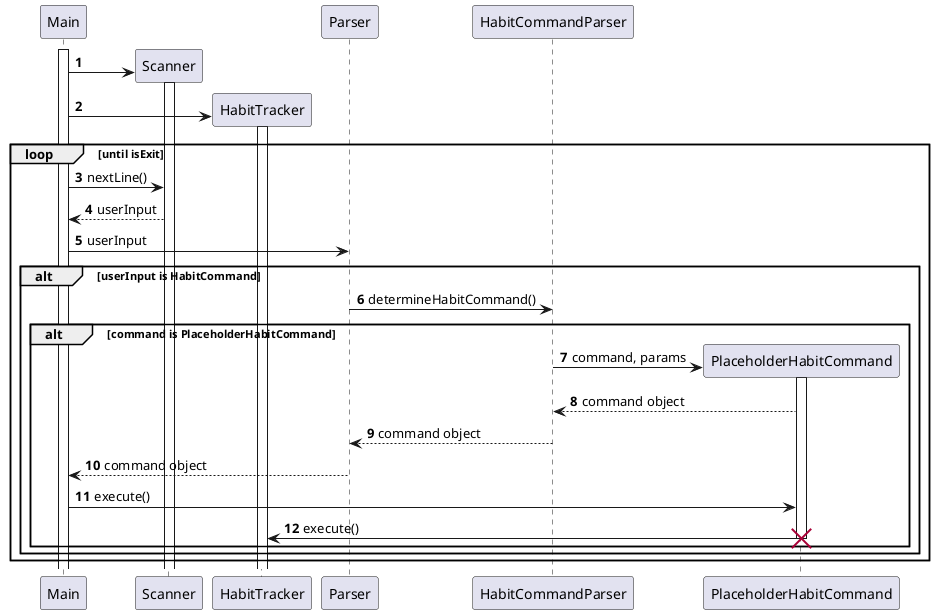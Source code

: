 @startuml
'https://plantuml.com/sequence-diagram

autonumber

participant Main
participant Scanner
participant HabitTracker
participant Parser
participant HabitCommandParser
participant PlaceholderHabitCommand

activate Main

create Scanner
Main -> Scanner
activate Scanner

create HabitTracker
Main -> HabitTracker
activate HabitTracker

loop until isExit
    Main -> Scanner: nextLine()
    Scanner --> Main: userInput
    Main -> Parser: userInput

    alt userInput is HabitCommand
        Parser -> HabitCommandParser: determineHabitCommand()
        alt command is PlaceholderHabitCommand
            create PlaceholderHabitCommand
            HabitCommandParser -> PlaceholderHabitCommand: command, params
            activate PlaceholderHabitCommand
            PlaceholderHabitCommand --> HabitCommandParser: command object
            HabitCommandParser --> Parser: command object
            Parser --> Main: command object
            Main -> PlaceholderHabitCommand: execute()
            PlaceholderHabitCommand -> HabitTracker: execute()
            destroy PlaceholderHabitCommand
        end
    end
end


@enduml
